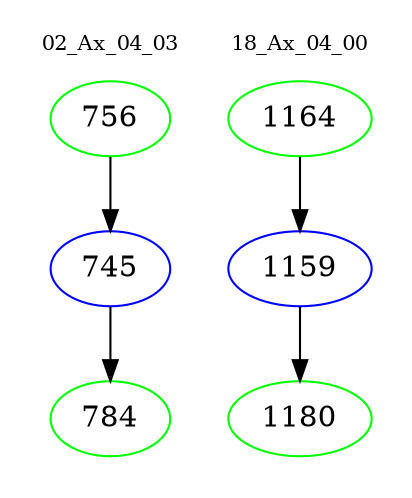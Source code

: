 digraph{
subgraph cluster_0 {
color = white
label = "02_Ax_04_03";
fontsize=10;
T0_756 [label="756", color="green"]
T0_756 -> T0_745 [color="black"]
T0_745 [label="745", color="blue"]
T0_745 -> T0_784 [color="black"]
T0_784 [label="784", color="green"]
}
subgraph cluster_1 {
color = white
label = "18_Ax_04_00";
fontsize=10;
T1_1164 [label="1164", color="green"]
T1_1164 -> T1_1159 [color="black"]
T1_1159 [label="1159", color="blue"]
T1_1159 -> T1_1180 [color="black"]
T1_1180 [label="1180", color="green"]
}
}

